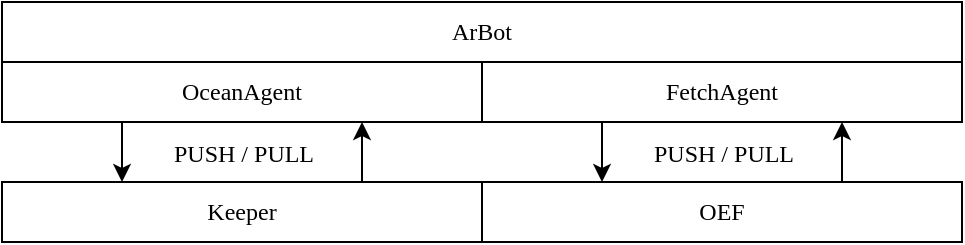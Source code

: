<mxfile version="10.7.7" type="device"><diagram id="WP77pspJyCjU3uGcnxQJ" name="Page-1"><mxGraphModel dx="1158" dy="600" grid="1" gridSize="10" guides="1" tooltips="1" connect="1" arrows="1" fold="1" page="1" pageScale="1" pageWidth="827" pageHeight="1169" math="0" shadow="0"><root><mxCell id="0"/><mxCell id="1" parent="0"/><mxCell id="mz8fGQvlhhwKLp7ds_P5-15" style="edgeStyle=orthogonalEdgeStyle;rounded=0;orthogonalLoop=1;jettySize=auto;html=1;exitX=0.75;exitY=0;exitDx=0;exitDy=0;entryX=0.75;entryY=1;entryDx=0;entryDy=0;" parent="1" source="mz8fGQvlhhwKLp7ds_P5-1" target="mz8fGQvlhhwKLp7ds_P5-4" edge="1"><mxGeometry relative="1" as="geometry"/></mxCell><mxCell id="mz8fGQvlhhwKLp7ds_P5-1" value="OEF" style="rounded=0;whiteSpace=wrap;html=1;fontFamily=Avenir Next;" parent="1" vertex="1"><mxGeometry x="240" y="90" width="240" height="30" as="geometry"/></mxCell><mxCell id="mz8fGQvlhhwKLp7ds_P5-13" style="edgeStyle=orthogonalEdgeStyle;rounded=0;orthogonalLoop=1;jettySize=auto;html=1;exitX=0.75;exitY=0;exitDx=0;exitDy=0;entryX=0.75;entryY=1;entryDx=0;entryDy=0;" parent="1" source="mz8fGQvlhhwKLp7ds_P5-2" target="mz8fGQvlhhwKLp7ds_P5-3" edge="1"><mxGeometry relative="1" as="geometry"/></mxCell><mxCell id="mz8fGQvlhhwKLp7ds_P5-2" value="Keeper" style="rounded=0;whiteSpace=wrap;html=1;fontFamily=Avenir Next;" parent="1" vertex="1"><mxGeometry y="90" width="240" height="30" as="geometry"/></mxCell><mxCell id="mz8fGQvlhhwKLp7ds_P5-12" style="edgeStyle=orthogonalEdgeStyle;rounded=0;orthogonalLoop=1;jettySize=auto;html=1;exitX=0.25;exitY=1;exitDx=0;exitDy=0;entryX=0.25;entryY=0;entryDx=0;entryDy=0;" parent="1" source="mz8fGQvlhhwKLp7ds_P5-3" target="mz8fGQvlhhwKLp7ds_P5-2" edge="1"><mxGeometry relative="1" as="geometry"/></mxCell><mxCell id="mz8fGQvlhhwKLp7ds_P5-3" value="OceanAgent" style="rounded=0;whiteSpace=wrap;html=1;fontFamily=Avenir Next;" parent="1" vertex="1"><mxGeometry y="30" width="240" height="30" as="geometry"/></mxCell><mxCell id="mz8fGQvlhhwKLp7ds_P5-14" style="edgeStyle=orthogonalEdgeStyle;rounded=0;orthogonalLoop=1;jettySize=auto;html=1;exitX=0.25;exitY=1;exitDx=0;exitDy=0;entryX=0.25;entryY=0;entryDx=0;entryDy=0;" parent="1" source="mz8fGQvlhhwKLp7ds_P5-4" target="mz8fGQvlhhwKLp7ds_P5-1" edge="1"><mxGeometry relative="1" as="geometry"/></mxCell><mxCell id="mz8fGQvlhhwKLp7ds_P5-4" value="FetchAgent" style="rounded=0;whiteSpace=wrap;html=1;fontFamily=Avenir Next;" parent="1" vertex="1"><mxGeometry x="240" y="30" width="240" height="30" as="geometry"/></mxCell><mxCell id="mz8fGQvlhhwKLp7ds_P5-22" value="&lt;div style=&quot;text-align: center&quot;&gt;&lt;span style=&quot;font-family: &amp;#34;avenir next&amp;#34;&quot;&gt;PUSH / PULL&lt;/span&gt;&lt;/div&gt;" style="text;html=1;resizable=0;points=[];autosize=1;align=left;verticalAlign=top;spacingTop=-4;" parent="1" vertex="1"><mxGeometry x="84" y="66" width="80" height="20" as="geometry"/></mxCell><mxCell id="mz8fGQvlhhwKLp7ds_P5-23" value="&lt;div style=&quot;text-align: center&quot;&gt;&lt;span style=&quot;font-family: &amp;#34;avenir next&amp;#34;&quot;&gt;PUSH / PULL&lt;/span&gt;&lt;/div&gt;" style="text;html=1;resizable=0;points=[];autosize=1;align=left;verticalAlign=top;spacingTop=-4;" parent="1" vertex="1"><mxGeometry x="324" y="66" width="80" height="20" as="geometry"/></mxCell><mxCell id="mz8fGQvlhhwKLp7ds_P5-25" value="ArBot" style="rounded=0;whiteSpace=wrap;html=1;fontFamily=Avenir Next;" parent="1" vertex="1"><mxGeometry width="480" height="30" as="geometry"/></mxCell></root></mxGraphModel></diagram></mxfile>
